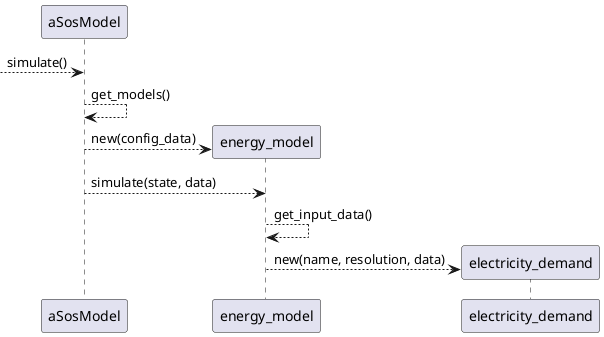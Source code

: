 @startuml

participant aSosModel


--> aSosModel : simulate()
aSosModel --> aSosModel : get_models()
create energy_model
aSosModel --> energy_model : new(config_data)
aSosModel --> energy_model : simulate(state, data)
energy_model --> energy_model : get_input_data()
create electricity_demand
energy_model --> electricity_demand : new(name, resolution, data)


@enduml